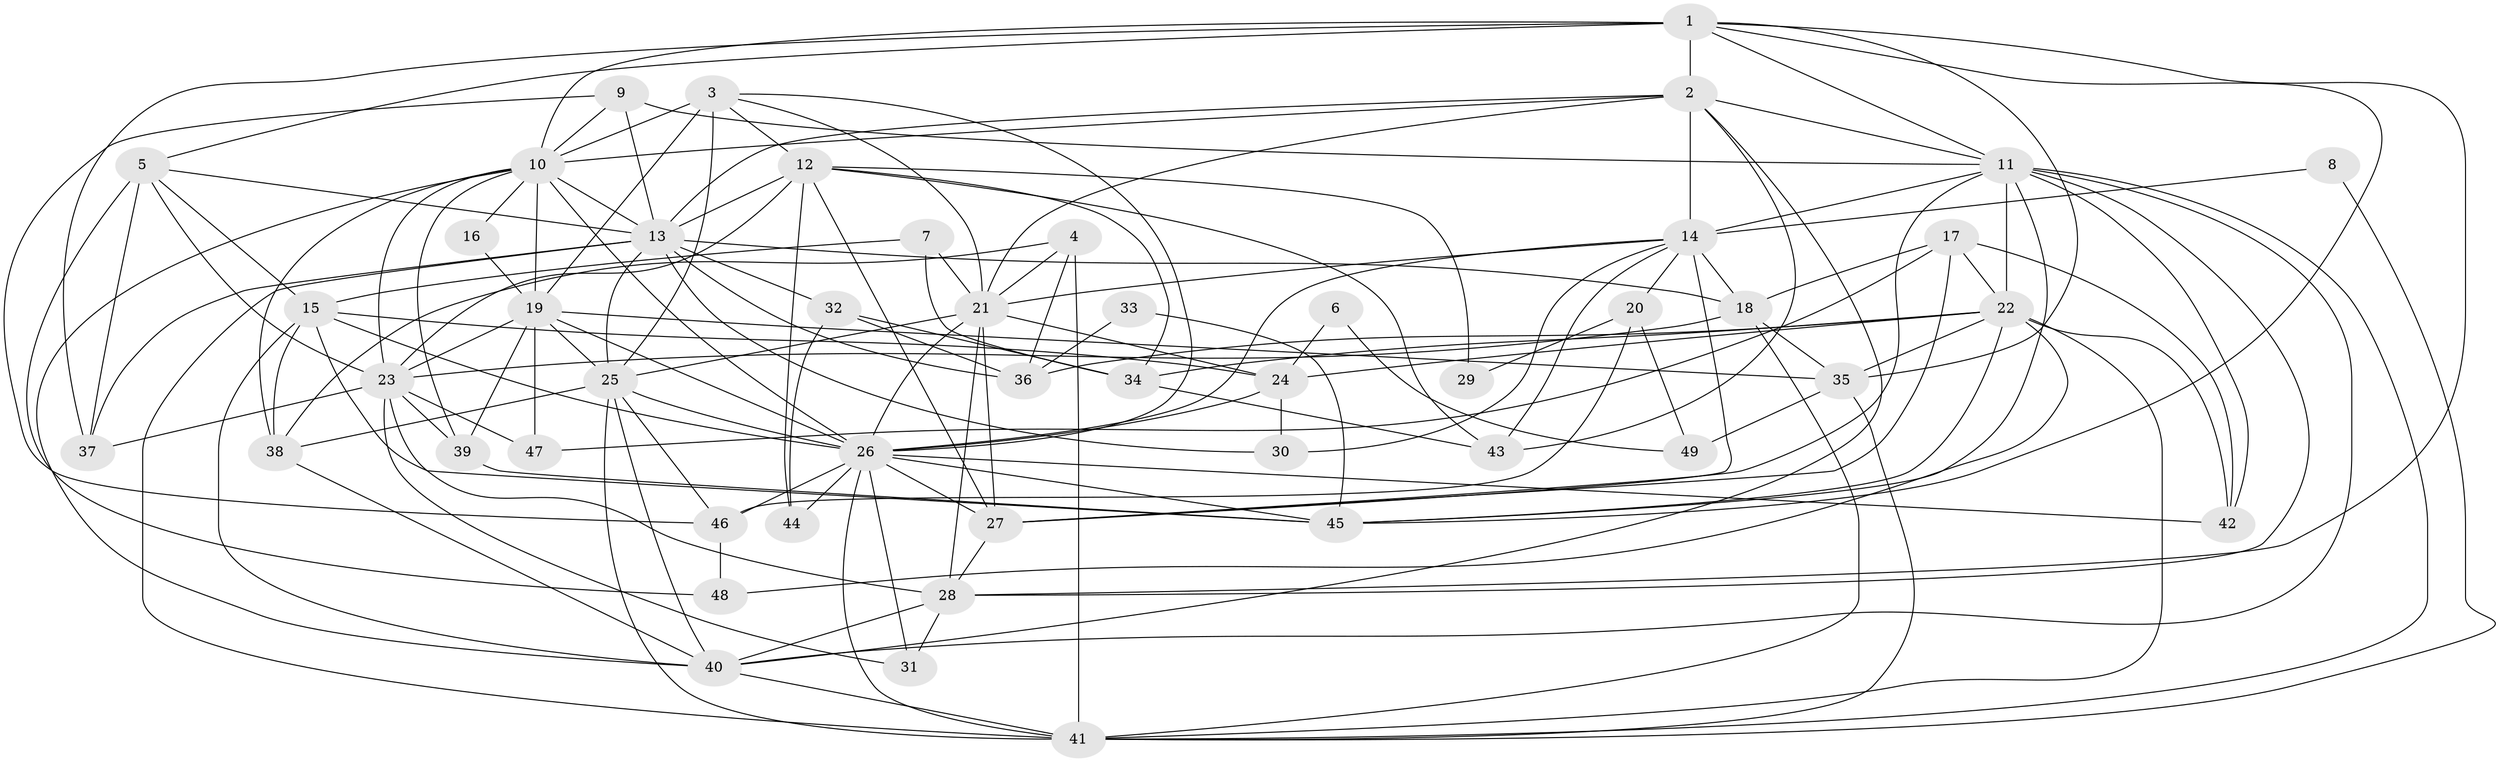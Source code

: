 // original degree distribution, {5: 0.13114754098360656, 3: 0.27049180327868855, 4: 0.30327868852459017, 2: 0.13934426229508196, 7: 0.040983606557377046, 6: 0.08196721311475409, 8: 0.03278688524590164}
// Generated by graph-tools (version 1.1) at 2025/50/03/04/25 22:50:51]
// undirected, 49 vertices, 148 edges
graph export_dot {
  node [color=gray90,style=filled];
  1;
  2;
  3;
  4;
  5;
  6;
  7;
  8;
  9;
  10;
  11;
  12;
  13;
  14;
  15;
  16;
  17;
  18;
  19;
  20;
  21;
  22;
  23;
  24;
  25;
  26;
  27;
  28;
  29;
  30;
  31;
  32;
  33;
  34;
  35;
  36;
  37;
  38;
  39;
  40;
  41;
  42;
  43;
  44;
  45;
  46;
  47;
  48;
  49;
  1 -- 2 [weight=1.0];
  1 -- 5 [weight=2.0];
  1 -- 10 [weight=1.0];
  1 -- 11 [weight=1.0];
  1 -- 28 [weight=1.0];
  1 -- 35 [weight=1.0];
  1 -- 37 [weight=1.0];
  1 -- 45 [weight=1.0];
  2 -- 10 [weight=1.0];
  2 -- 11 [weight=1.0];
  2 -- 13 [weight=1.0];
  2 -- 14 [weight=1.0];
  2 -- 21 [weight=1.0];
  2 -- 40 [weight=1.0];
  2 -- 43 [weight=1.0];
  3 -- 10 [weight=2.0];
  3 -- 12 [weight=2.0];
  3 -- 19 [weight=1.0];
  3 -- 21 [weight=1.0];
  3 -- 25 [weight=3.0];
  3 -- 26 [weight=2.0];
  4 -- 21 [weight=1.0];
  4 -- 36 [weight=2.0];
  4 -- 38 [weight=1.0];
  4 -- 41 [weight=2.0];
  5 -- 13 [weight=1.0];
  5 -- 15 [weight=1.0];
  5 -- 23 [weight=1.0];
  5 -- 37 [weight=1.0];
  5 -- 48 [weight=1.0];
  6 -- 24 [weight=1.0];
  6 -- 49 [weight=1.0];
  7 -- 15 [weight=1.0];
  7 -- 21 [weight=1.0];
  7 -- 34 [weight=1.0];
  8 -- 14 [weight=1.0];
  8 -- 41 [weight=1.0];
  9 -- 10 [weight=1.0];
  9 -- 11 [weight=1.0];
  9 -- 13 [weight=1.0];
  9 -- 46 [weight=1.0];
  10 -- 13 [weight=1.0];
  10 -- 16 [weight=1.0];
  10 -- 19 [weight=2.0];
  10 -- 23 [weight=1.0];
  10 -- 26 [weight=2.0];
  10 -- 38 [weight=2.0];
  10 -- 39 [weight=1.0];
  10 -- 40 [weight=1.0];
  11 -- 14 [weight=2.0];
  11 -- 22 [weight=1.0];
  11 -- 27 [weight=1.0];
  11 -- 28 [weight=2.0];
  11 -- 40 [weight=1.0];
  11 -- 41 [weight=1.0];
  11 -- 42 [weight=1.0];
  11 -- 45 [weight=1.0];
  12 -- 13 [weight=1.0];
  12 -- 23 [weight=1.0];
  12 -- 27 [weight=1.0];
  12 -- 29 [weight=1.0];
  12 -- 34 [weight=1.0];
  12 -- 43 [weight=1.0];
  12 -- 44 [weight=1.0];
  13 -- 18 [weight=1.0];
  13 -- 25 [weight=2.0];
  13 -- 30 [weight=1.0];
  13 -- 32 [weight=1.0];
  13 -- 36 [weight=2.0];
  13 -- 37 [weight=1.0];
  13 -- 41 [weight=1.0];
  14 -- 18 [weight=2.0];
  14 -- 20 [weight=1.0];
  14 -- 21 [weight=1.0];
  14 -- 26 [weight=1.0];
  14 -- 27 [weight=1.0];
  14 -- 30 [weight=1.0];
  14 -- 43 [weight=1.0];
  15 -- 24 [weight=1.0];
  15 -- 26 [weight=2.0];
  15 -- 38 [weight=1.0];
  15 -- 40 [weight=1.0];
  15 -- 45 [weight=1.0];
  16 -- 19 [weight=1.0];
  17 -- 18 [weight=1.0];
  17 -- 22 [weight=1.0];
  17 -- 27 [weight=1.0];
  17 -- 42 [weight=1.0];
  17 -- 47 [weight=1.0];
  18 -- 23 [weight=1.0];
  18 -- 35 [weight=1.0];
  18 -- 41 [weight=1.0];
  19 -- 23 [weight=1.0];
  19 -- 25 [weight=1.0];
  19 -- 26 [weight=1.0];
  19 -- 35 [weight=1.0];
  19 -- 39 [weight=1.0];
  19 -- 47 [weight=1.0];
  20 -- 29 [weight=1.0];
  20 -- 46 [weight=1.0];
  20 -- 49 [weight=1.0];
  21 -- 24 [weight=1.0];
  21 -- 25 [weight=1.0];
  21 -- 26 [weight=1.0];
  21 -- 27 [weight=1.0];
  21 -- 28 [weight=2.0];
  22 -- 24 [weight=1.0];
  22 -- 34 [weight=1.0];
  22 -- 35 [weight=1.0];
  22 -- 36 [weight=1.0];
  22 -- 41 [weight=1.0];
  22 -- 42 [weight=1.0];
  22 -- 45 [weight=1.0];
  22 -- 48 [weight=1.0];
  23 -- 28 [weight=1.0];
  23 -- 31 [weight=1.0];
  23 -- 37 [weight=2.0];
  23 -- 39 [weight=1.0];
  23 -- 47 [weight=1.0];
  24 -- 26 [weight=2.0];
  24 -- 30 [weight=1.0];
  25 -- 26 [weight=2.0];
  25 -- 38 [weight=1.0];
  25 -- 40 [weight=1.0];
  25 -- 41 [weight=1.0];
  25 -- 46 [weight=1.0];
  26 -- 27 [weight=2.0];
  26 -- 31 [weight=1.0];
  26 -- 41 [weight=2.0];
  26 -- 42 [weight=1.0];
  26 -- 44 [weight=1.0];
  26 -- 45 [weight=1.0];
  26 -- 46 [weight=1.0];
  27 -- 28 [weight=1.0];
  28 -- 31 [weight=1.0];
  28 -- 40 [weight=1.0];
  32 -- 34 [weight=1.0];
  32 -- 36 [weight=1.0];
  32 -- 44 [weight=1.0];
  33 -- 36 [weight=1.0];
  33 -- 45 [weight=1.0];
  34 -- 43 [weight=1.0];
  35 -- 41 [weight=1.0];
  35 -- 49 [weight=1.0];
  38 -- 40 [weight=1.0];
  39 -- 45 [weight=1.0];
  40 -- 41 [weight=1.0];
  46 -- 48 [weight=1.0];
}
